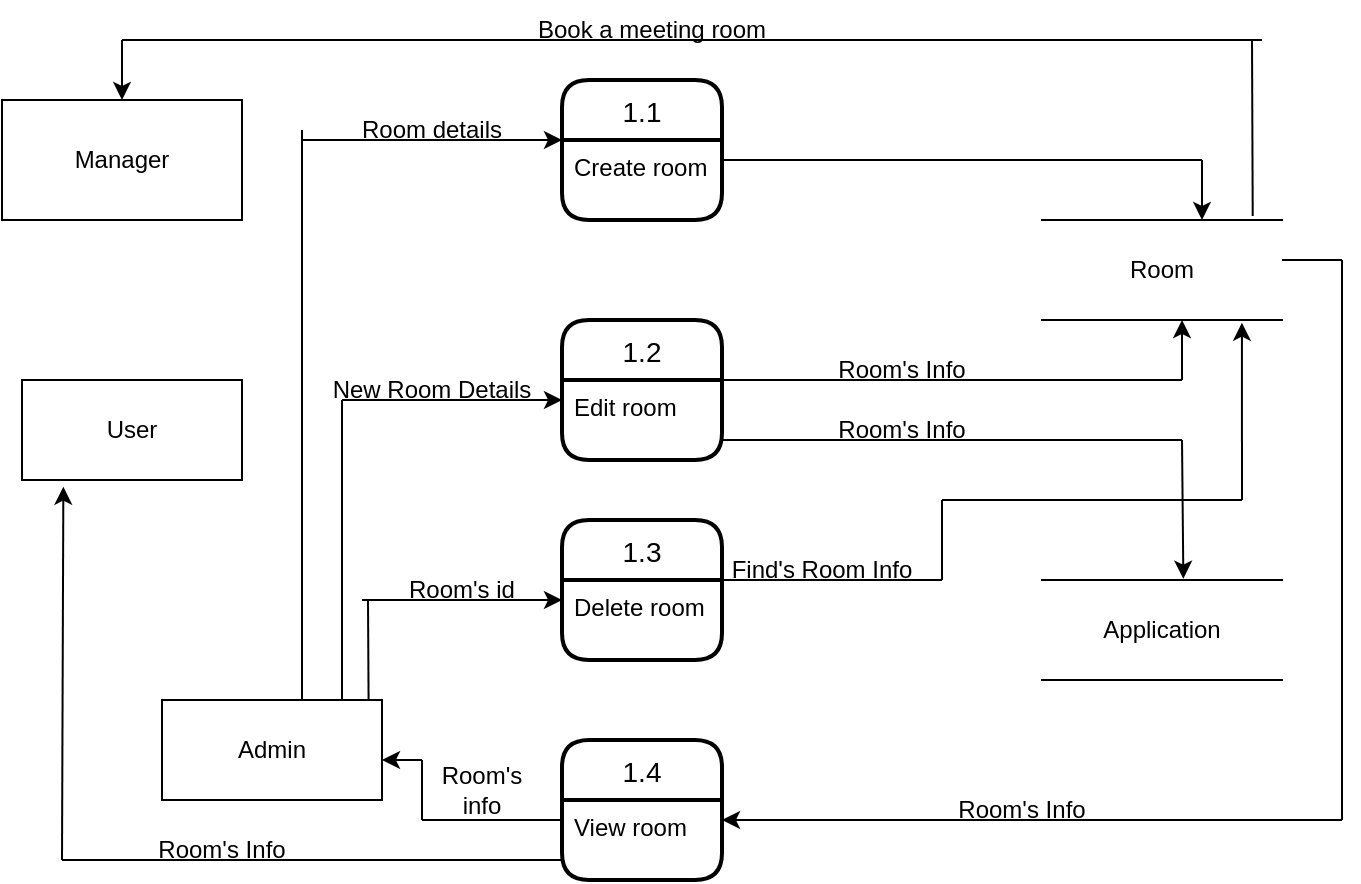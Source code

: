 <mxfile version="20.3.2" type="device"><diagram id="E-tzEQvsh_THOtXRmoVL" name="Page-1"><mxGraphModel dx="782" dy="403" grid="1" gridSize="10" guides="1" tooltips="1" connect="1" arrows="1" fold="1" page="1" pageScale="1" pageWidth="1100" pageHeight="850" math="0" shadow="0"><root><mxCell id="0"/><mxCell id="1" parent="0"/><mxCell id="tWjAbieBWTqlACSK0ksr-1" value="User" style="rounded=0;whiteSpace=wrap;html=1;" vertex="1" parent="1"><mxGeometry x="50" y="190" width="110" height="50" as="geometry"/></mxCell><mxCell id="tWjAbieBWTqlACSK0ksr-2" value="Admin" style="rounded=0;whiteSpace=wrap;html=1;" vertex="1" parent="1"><mxGeometry x="120" y="350" width="110" height="50" as="geometry"/></mxCell><mxCell id="tWjAbieBWTqlACSK0ksr-3" value="1.1" style="swimlane;childLayout=stackLayout;horizontal=1;startSize=30;horizontalStack=0;rounded=1;fontSize=14;fontStyle=0;strokeWidth=2;resizeParent=0;resizeLast=1;shadow=0;dashed=0;align=center;" vertex="1" parent="1"><mxGeometry x="320" y="40" width="80" height="70" as="geometry"/></mxCell><mxCell id="tWjAbieBWTqlACSK0ksr-4" value="Create room" style="align=left;strokeColor=none;fillColor=none;spacingLeft=4;fontSize=12;verticalAlign=top;resizable=0;rotatable=0;part=1;" vertex="1" parent="tWjAbieBWTqlACSK0ksr-3"><mxGeometry y="30" width="80" height="40" as="geometry"/></mxCell><mxCell id="tWjAbieBWTqlACSK0ksr-7" value="1.2" style="swimlane;childLayout=stackLayout;horizontal=1;startSize=30;horizontalStack=0;rounded=1;fontSize=14;fontStyle=0;strokeWidth=2;resizeParent=0;resizeLast=1;shadow=0;dashed=0;align=center;" vertex="1" parent="1"><mxGeometry x="320" y="160" width="80" height="70" as="geometry"/></mxCell><mxCell id="tWjAbieBWTqlACSK0ksr-8" value="Edit room" style="align=left;strokeColor=none;fillColor=none;spacingLeft=4;fontSize=12;verticalAlign=top;resizable=0;rotatable=0;part=1;" vertex="1" parent="tWjAbieBWTqlACSK0ksr-7"><mxGeometry y="30" width="80" height="40" as="geometry"/></mxCell><mxCell id="tWjAbieBWTqlACSK0ksr-9" value="1.3" style="swimlane;childLayout=stackLayout;horizontal=1;startSize=30;horizontalStack=0;rounded=1;fontSize=14;fontStyle=0;strokeWidth=2;resizeParent=0;resizeLast=1;shadow=0;dashed=0;align=center;" vertex="1" parent="1"><mxGeometry x="320" y="260" width="80" height="70" as="geometry"/></mxCell><mxCell id="tWjAbieBWTqlACSK0ksr-10" value="Delete room" style="align=left;strokeColor=none;fillColor=none;spacingLeft=4;fontSize=12;verticalAlign=top;resizable=0;rotatable=0;part=1;" vertex="1" parent="tWjAbieBWTqlACSK0ksr-9"><mxGeometry y="30" width="80" height="40" as="geometry"/></mxCell><mxCell id="tWjAbieBWTqlACSK0ksr-12" value="1.4" style="swimlane;childLayout=stackLayout;horizontal=1;startSize=30;horizontalStack=0;rounded=1;fontSize=14;fontStyle=0;strokeWidth=2;resizeParent=0;resizeLast=1;shadow=0;dashed=0;align=center;" vertex="1" parent="1"><mxGeometry x="320" y="370" width="80" height="70" as="geometry"/></mxCell><mxCell id="tWjAbieBWTqlACSK0ksr-13" value="View room" style="align=left;strokeColor=none;fillColor=none;spacingLeft=4;fontSize=12;verticalAlign=top;resizable=0;rotatable=0;part=1;" vertex="1" parent="tWjAbieBWTqlACSK0ksr-12"><mxGeometry y="30" width="80" height="40" as="geometry"/></mxCell><mxCell id="tWjAbieBWTqlACSK0ksr-16" value="" style="endArrow=none;html=1;rounded=0;exitX=0.75;exitY=0;exitDx=0;exitDy=0;entryX=0;entryY=0.5;entryDx=0;entryDy=0;" edge="1" parent="1" source="tWjAbieBWTqlACSK0ksr-2" target="tWjAbieBWTqlACSK0ksr-18"><mxGeometry width="50" height="50" relative="1" as="geometry"><mxPoint x="380" y="260" as="sourcePoint"/><mxPoint x="210" y="70" as="targetPoint"/><Array as="points"><mxPoint x="190" y="350"/></Array></mxGeometry></mxCell><mxCell id="tWjAbieBWTqlACSK0ksr-17" value="" style="endArrow=classic;html=1;rounded=0;entryX=0;entryY=0;entryDx=0;entryDy=0;" edge="1" parent="1" target="tWjAbieBWTqlACSK0ksr-4"><mxGeometry width="50" height="50" relative="1" as="geometry"><mxPoint x="190" y="70" as="sourcePoint"/><mxPoint x="260" y="40" as="targetPoint"/><Array as="points"><mxPoint x="270" y="70"/></Array></mxGeometry></mxCell><mxCell id="tWjAbieBWTqlACSK0ksr-18" value="Room details" style="text;html=1;strokeColor=none;fillColor=none;align=center;verticalAlign=middle;whiteSpace=wrap;rounded=0;" vertex="1" parent="1"><mxGeometry x="190" y="50" width="130" height="30" as="geometry"/></mxCell><mxCell id="tWjAbieBWTqlACSK0ksr-20" value="" style="endArrow=none;html=1;rounded=0;" edge="1" parent="1"><mxGeometry width="50" height="50" relative="1" as="geometry"><mxPoint x="210" y="350" as="sourcePoint"/><mxPoint x="210" y="200" as="targetPoint"/><Array as="points"/></mxGeometry></mxCell><mxCell id="tWjAbieBWTqlACSK0ksr-21" value="" style="endArrow=classic;html=1;rounded=0;entryX=0;entryY=0.25;entryDx=0;entryDy=0;" edge="1" parent="1" target="tWjAbieBWTqlACSK0ksr-8"><mxGeometry width="50" height="50" relative="1" as="geometry"><mxPoint x="210" y="200" as="sourcePoint"/><mxPoint x="320" y="160" as="targetPoint"/></mxGeometry></mxCell><mxCell id="tWjAbieBWTqlACSK0ksr-22" value="New Room Details" style="text;html=1;strokeColor=none;fillColor=none;align=center;verticalAlign=middle;whiteSpace=wrap;rounded=0;" vertex="1" parent="1"><mxGeometry x="200" y="180" width="110" height="30" as="geometry"/></mxCell><mxCell id="tWjAbieBWTqlACSK0ksr-23" value="" style="endArrow=none;html=1;rounded=0;exitX=0.939;exitY=0;exitDx=0;exitDy=0;exitPerimeter=0;" edge="1" parent="1" source="tWjAbieBWTqlACSK0ksr-2"><mxGeometry width="50" height="50" relative="1" as="geometry"><mxPoint x="380" y="240" as="sourcePoint"/><mxPoint x="223" y="300" as="targetPoint"/></mxGeometry></mxCell><mxCell id="tWjAbieBWTqlACSK0ksr-24" value="" style="endArrow=classic;html=1;rounded=0;entryX=0;entryY=0.25;entryDx=0;entryDy=0;" edge="1" parent="1" target="tWjAbieBWTqlACSK0ksr-10"><mxGeometry width="50" height="50" relative="1" as="geometry"><mxPoint x="220" y="300" as="sourcePoint"/><mxPoint x="430" y="190" as="targetPoint"/></mxGeometry></mxCell><mxCell id="tWjAbieBWTqlACSK0ksr-26" value="Room's id" style="text;html=1;strokeColor=none;fillColor=none;align=center;verticalAlign=middle;whiteSpace=wrap;rounded=0;" vertex="1" parent="1"><mxGeometry x="240" y="280" width="60" height="30" as="geometry"/></mxCell><mxCell id="tWjAbieBWTqlACSK0ksr-31" value="" style="endArrow=none;html=1;rounded=0;" edge="1" parent="1"><mxGeometry width="50" height="50" relative="1" as="geometry"><mxPoint x="250" y="410" as="sourcePoint"/><mxPoint x="320" y="410" as="targetPoint"/><Array as="points"/></mxGeometry></mxCell><mxCell id="tWjAbieBWTqlACSK0ksr-32" value="" style="endArrow=none;html=1;rounded=0;" edge="1" parent="1"><mxGeometry width="50" height="50" relative="1" as="geometry"><mxPoint x="250" y="410" as="sourcePoint"/><mxPoint x="250" y="380" as="targetPoint"/></mxGeometry></mxCell><mxCell id="tWjAbieBWTqlACSK0ksr-33" value="" style="endArrow=classic;html=1;rounded=0;" edge="1" parent="1"><mxGeometry width="50" height="50" relative="1" as="geometry"><mxPoint x="250" y="380" as="sourcePoint"/><mxPoint x="230" y="380" as="targetPoint"/></mxGeometry></mxCell><mxCell id="tWjAbieBWTqlACSK0ksr-34" value="Room's info" style="text;html=1;strokeColor=none;fillColor=none;align=center;verticalAlign=middle;whiteSpace=wrap;rounded=0;" vertex="1" parent="1"><mxGeometry x="250" y="380" width="60" height="30" as="geometry"/></mxCell><mxCell id="tWjAbieBWTqlACSK0ksr-36" value="" style="shape=partialRectangle;whiteSpace=wrap;html=1;left=0;right=0;fillColor=none;" vertex="1" parent="1"><mxGeometry x="560" y="110" width="120" height="50" as="geometry"/></mxCell><mxCell id="tWjAbieBWTqlACSK0ksr-37" value="Room" style="text;html=1;strokeColor=none;fillColor=none;align=center;verticalAlign=middle;whiteSpace=wrap;rounded=0;" vertex="1" parent="1"><mxGeometry x="590" y="120" width="60" height="30" as="geometry"/></mxCell><mxCell id="tWjAbieBWTqlACSK0ksr-38" value="" style="endArrow=classic;html=1;rounded=0;" edge="1" parent="1"><mxGeometry width="50" height="50" relative="1" as="geometry"><mxPoint x="640" y="80" as="sourcePoint"/><mxPoint x="640" y="110" as="targetPoint"/></mxGeometry></mxCell><mxCell id="tWjAbieBWTqlACSK0ksr-39" value="" style="endArrow=none;html=1;rounded=0;exitX=1;exitY=0.25;exitDx=0;exitDy=0;" edge="1" parent="1" source="tWjAbieBWTqlACSK0ksr-4"><mxGeometry width="50" height="50" relative="1" as="geometry"><mxPoint x="400" y="70" as="sourcePoint"/><mxPoint x="640" y="80" as="targetPoint"/></mxGeometry></mxCell><mxCell id="tWjAbieBWTqlACSK0ksr-41" value="" style="endArrow=none;html=1;rounded=0;" edge="1" parent="1"><mxGeometry width="50" height="50" relative="1" as="geometry"><mxPoint x="680" y="130" as="sourcePoint"/><mxPoint x="710" y="130" as="targetPoint"/><Array as="points"><mxPoint x="690" y="130"/></Array></mxGeometry></mxCell><mxCell id="tWjAbieBWTqlACSK0ksr-42" value="" style="endArrow=none;html=1;rounded=0;" edge="1" parent="1"><mxGeometry width="50" height="50" relative="1" as="geometry"><mxPoint x="710" y="410" as="sourcePoint"/><mxPoint x="710" y="130" as="targetPoint"/></mxGeometry></mxCell><mxCell id="tWjAbieBWTqlACSK0ksr-44" value="" style="endArrow=classic;html=1;rounded=0;entryX=1;entryY=0.25;entryDx=0;entryDy=0;" edge="1" parent="1" target="tWjAbieBWTqlACSK0ksr-13"><mxGeometry width="50" height="50" relative="1" as="geometry"><mxPoint x="710" y="410" as="sourcePoint"/><mxPoint x="650" y="360" as="targetPoint"/></mxGeometry></mxCell><mxCell id="tWjAbieBWTqlACSK0ksr-46" value="" style="endArrow=none;html=1;rounded=0;entryX=0;entryY=0.75;entryDx=0;entryDy=0;entryPerimeter=0;" edge="1" parent="1" target="tWjAbieBWTqlACSK0ksr-13"><mxGeometry width="50" height="50" relative="1" as="geometry"><mxPoint x="70" y="430" as="sourcePoint"/><mxPoint x="320" y="420" as="targetPoint"/></mxGeometry></mxCell><mxCell id="tWjAbieBWTqlACSK0ksr-47" value="" style="endArrow=classic;html=1;rounded=0;entryX=0.188;entryY=1.067;entryDx=0;entryDy=0;entryPerimeter=0;" edge="1" parent="1" target="tWjAbieBWTqlACSK0ksr-1"><mxGeometry width="50" height="50" relative="1" as="geometry"><mxPoint x="70" y="430" as="sourcePoint"/><mxPoint x="120" y="380" as="targetPoint"/></mxGeometry></mxCell><mxCell id="tWjAbieBWTqlACSK0ksr-49" value="Application" style="shape=partialRectangle;whiteSpace=wrap;html=1;left=0;right=0;fillColor=none;" vertex="1" parent="1"><mxGeometry x="560" y="290" width="120" height="50" as="geometry"/></mxCell><mxCell id="tWjAbieBWTqlACSK0ksr-50" value="" style="endArrow=none;html=1;rounded=0;" edge="1" parent="1"><mxGeometry width="50" height="50" relative="1" as="geometry"><mxPoint x="400" y="190" as="sourcePoint"/><mxPoint x="630" y="190" as="targetPoint"/></mxGeometry></mxCell><mxCell id="tWjAbieBWTqlACSK0ksr-51" value="" style="endArrow=classic;html=1;rounded=0;" edge="1" parent="1"><mxGeometry width="50" height="50" relative="1" as="geometry"><mxPoint x="630" y="190" as="sourcePoint"/><mxPoint x="630" y="160" as="targetPoint"/></mxGeometry></mxCell><mxCell id="tWjAbieBWTqlACSK0ksr-52" value="Room's Info" style="text;html=1;strokeColor=none;fillColor=none;align=center;verticalAlign=middle;whiteSpace=wrap;rounded=0;" vertex="1" parent="1"><mxGeometry x="450" y="170" width="80" height="30" as="geometry"/></mxCell><mxCell id="tWjAbieBWTqlACSK0ksr-53" value="" style="endArrow=none;html=1;rounded=0;exitX=1;exitY=0.75;exitDx=0;exitDy=0;" edge="1" parent="1" source="tWjAbieBWTqlACSK0ksr-8"><mxGeometry width="50" height="50" relative="1" as="geometry"><mxPoint x="400" y="200" as="sourcePoint"/><mxPoint x="630" y="220" as="targetPoint"/></mxGeometry></mxCell><mxCell id="tWjAbieBWTqlACSK0ksr-56" value="" style="endArrow=classic;html=1;rounded=0;entryX=0.589;entryY=-0.013;entryDx=0;entryDy=0;entryPerimeter=0;" edge="1" parent="1" target="tWjAbieBWTqlACSK0ksr-49"><mxGeometry width="50" height="50" relative="1" as="geometry"><mxPoint x="630" y="220" as="sourcePoint"/><mxPoint x="680" y="170" as="targetPoint"/></mxGeometry></mxCell><mxCell id="tWjAbieBWTqlACSK0ksr-57" value="Room's Info" style="text;html=1;strokeColor=none;fillColor=none;align=center;verticalAlign=middle;whiteSpace=wrap;rounded=0;" vertex="1" parent="1"><mxGeometry x="450" y="200" width="80" height="30" as="geometry"/></mxCell><mxCell id="tWjAbieBWTqlACSK0ksr-59" value="" style="endArrow=none;html=1;rounded=0;exitX=1;exitY=0;exitDx=0;exitDy=0;" edge="1" parent="1" source="tWjAbieBWTqlACSK0ksr-10"><mxGeometry width="50" height="50" relative="1" as="geometry"><mxPoint x="410" y="270" as="sourcePoint"/><mxPoint x="510" y="290" as="targetPoint"/></mxGeometry></mxCell><mxCell id="tWjAbieBWTqlACSK0ksr-60" value="" style="endArrow=none;html=1;rounded=0;" edge="1" parent="1"><mxGeometry width="50" height="50" relative="1" as="geometry"><mxPoint x="510" y="290" as="sourcePoint"/><mxPoint x="510" y="250" as="targetPoint"/></mxGeometry></mxCell><mxCell id="tWjAbieBWTqlACSK0ksr-61" value="" style="endArrow=none;html=1;rounded=0;" edge="1" parent="1"><mxGeometry width="50" height="50" relative="1" as="geometry"><mxPoint x="510" y="250" as="sourcePoint"/><mxPoint x="660" y="250" as="targetPoint"/></mxGeometry></mxCell><mxCell id="tWjAbieBWTqlACSK0ksr-62" value="" style="endArrow=classic;html=1;rounded=0;entryX=0.833;entryY=1.027;entryDx=0;entryDy=0;entryPerimeter=0;" edge="1" parent="1" target="tWjAbieBWTqlACSK0ksr-36"><mxGeometry width="50" height="50" relative="1" as="geometry"><mxPoint x="660" y="250" as="sourcePoint"/><mxPoint x="710" y="200" as="targetPoint"/></mxGeometry></mxCell><mxCell id="tWjAbieBWTqlACSK0ksr-63" value="Find's Room Info" style="text;html=1;strokeColor=none;fillColor=none;align=center;verticalAlign=middle;whiteSpace=wrap;rounded=0;" vertex="1" parent="1"><mxGeometry x="380" y="270" width="140" height="30" as="geometry"/></mxCell><mxCell id="tWjAbieBWTqlACSK0ksr-64" value="Room's Info" style="text;html=1;strokeColor=none;fillColor=none;align=center;verticalAlign=middle;whiteSpace=wrap;rounded=0;" vertex="1" parent="1"><mxGeometry x="510" y="390" width="80" height="30" as="geometry"/></mxCell><mxCell id="tWjAbieBWTqlACSK0ksr-65" value="Room's Info" style="text;html=1;strokeColor=none;fillColor=none;align=center;verticalAlign=middle;whiteSpace=wrap;rounded=0;" vertex="1" parent="1"><mxGeometry x="110" y="410" width="80" height="30" as="geometry"/></mxCell><mxCell id="tWjAbieBWTqlACSK0ksr-67" value="Manager" style="rounded=0;whiteSpace=wrap;html=1;" vertex="1" parent="1"><mxGeometry x="40" y="50" width="120" height="60" as="geometry"/></mxCell><mxCell id="tWjAbieBWTqlACSK0ksr-68" value="" style="endArrow=none;html=1;rounded=0;exitX=0.878;exitY=-0.04;exitDx=0;exitDy=0;exitPerimeter=0;" edge="1" parent="1" source="tWjAbieBWTqlACSK0ksr-36"><mxGeometry width="50" height="50" relative="1" as="geometry"><mxPoint x="380" y="280" as="sourcePoint"/><mxPoint x="665" y="20" as="targetPoint"/></mxGeometry></mxCell><mxCell id="tWjAbieBWTqlACSK0ksr-69" value="" style="endArrow=none;html=1;rounded=0;" edge="1" parent="1"><mxGeometry width="50" height="50" relative="1" as="geometry"><mxPoint x="100" y="20" as="sourcePoint"/><mxPoint x="670" y="20" as="targetPoint"/></mxGeometry></mxCell><mxCell id="tWjAbieBWTqlACSK0ksr-70" value="" style="endArrow=classic;html=1;rounded=0;entryX=0.5;entryY=0;entryDx=0;entryDy=0;" edge="1" parent="1" target="tWjAbieBWTqlACSK0ksr-67"><mxGeometry width="50" height="50" relative="1" as="geometry"><mxPoint x="100" y="20" as="sourcePoint"/><mxPoint x="150" y="-30" as="targetPoint"/></mxGeometry></mxCell><mxCell id="tWjAbieBWTqlACSK0ksr-75" value="Book a meeting room" style="text;html=1;strokeColor=none;fillColor=none;align=center;verticalAlign=middle;whiteSpace=wrap;rounded=0;" vertex="1" parent="1"><mxGeometry x="290" width="150" height="30" as="geometry"/></mxCell></root></mxGraphModel></diagram></mxfile>